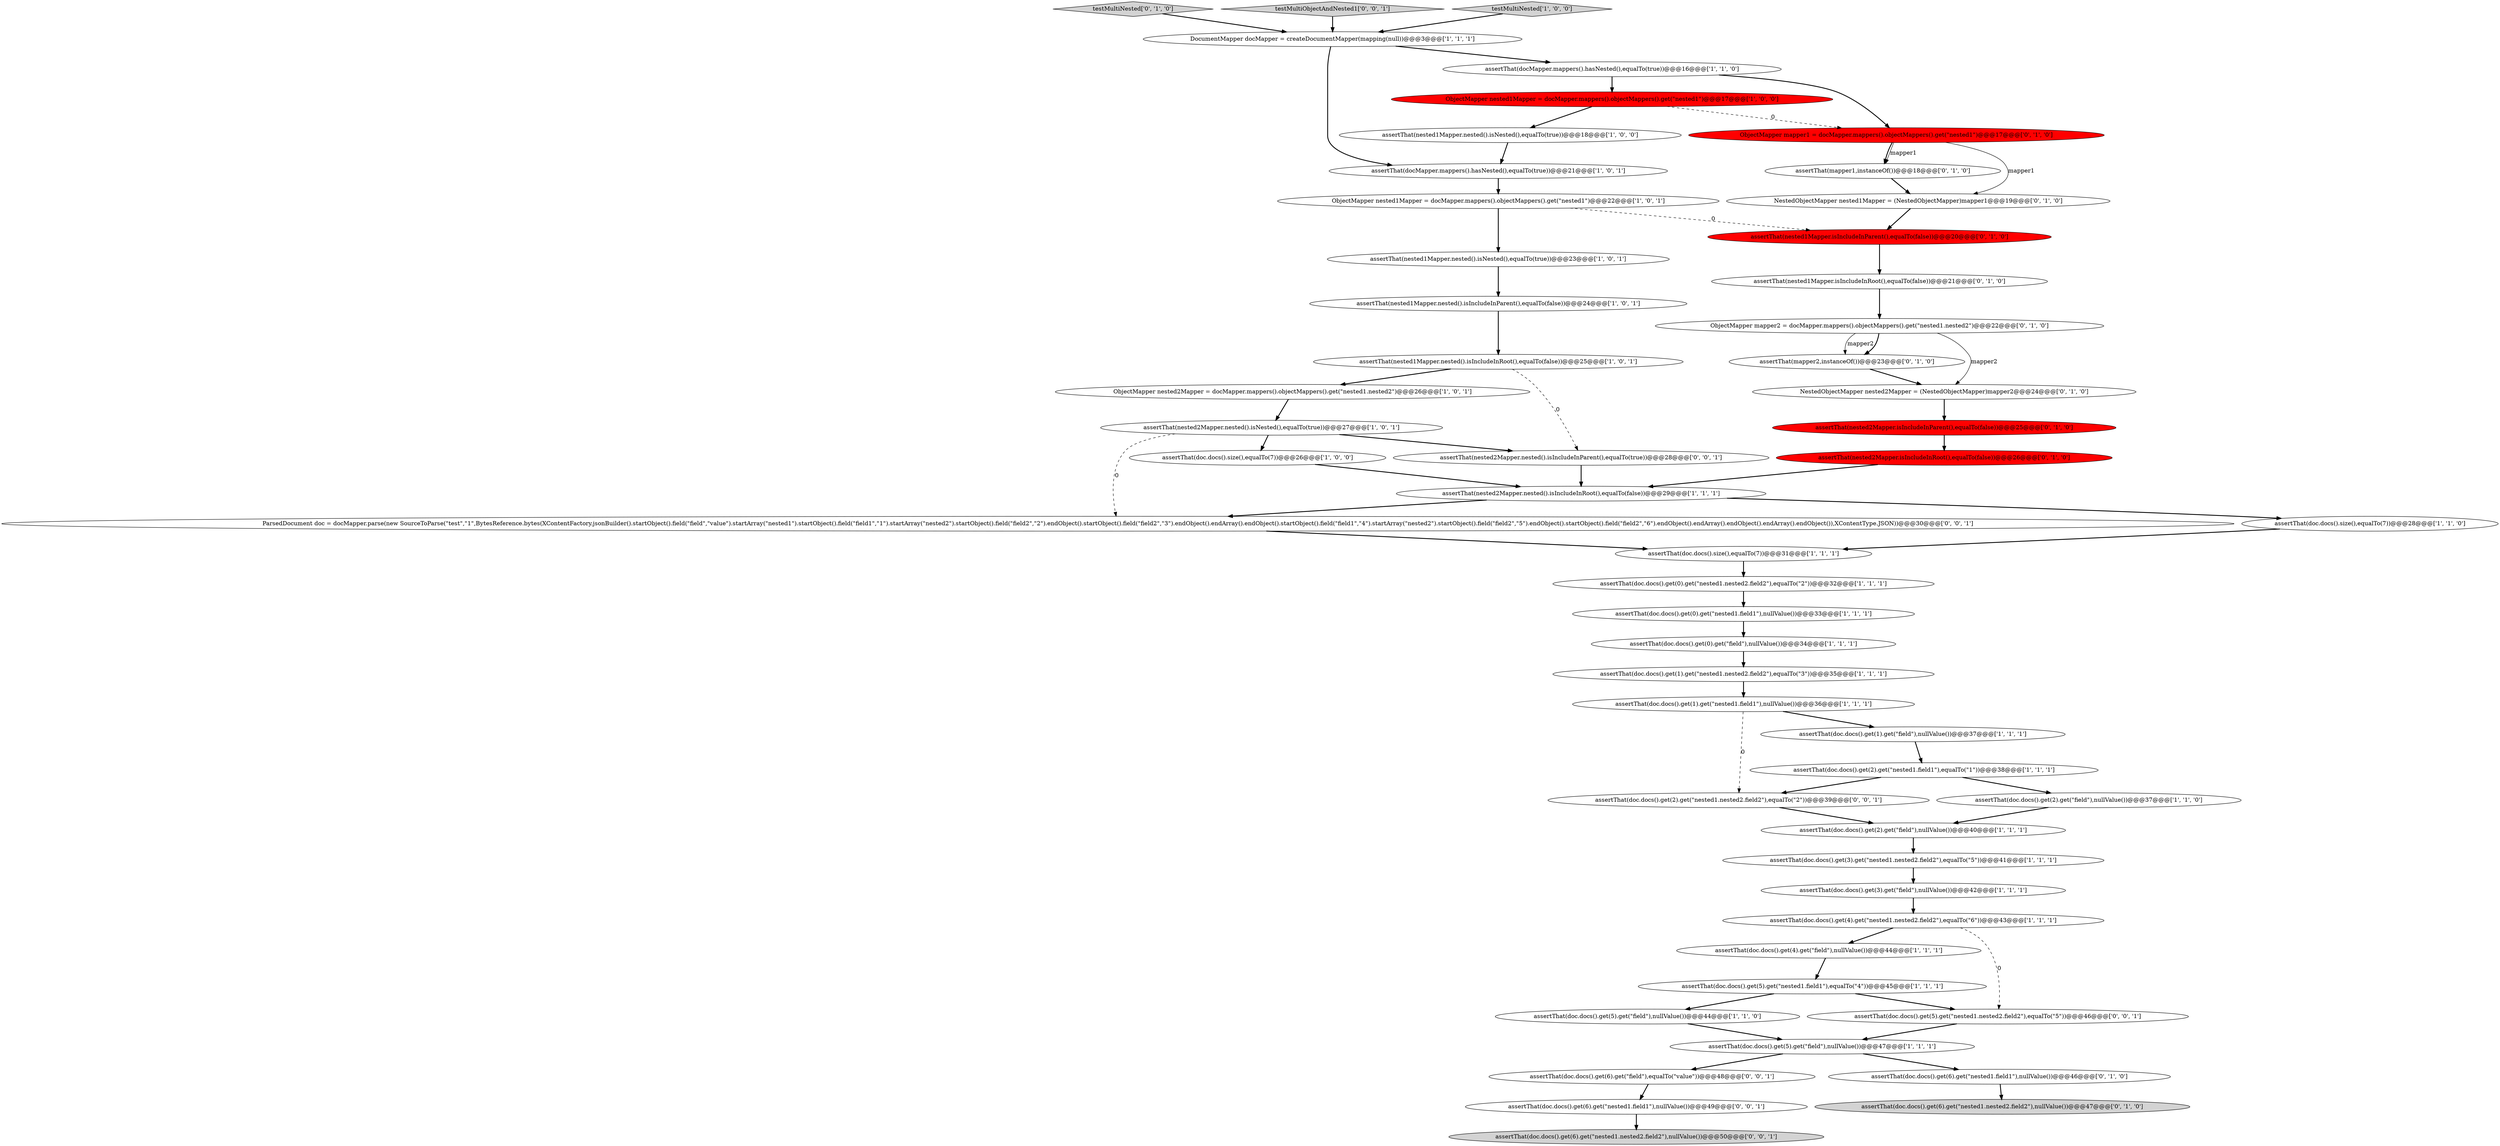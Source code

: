 digraph {
14 [style = filled, label = "assertThat(doc.docs().get(0).get(\"field\"),nullValue())@@@34@@@['1', '1', '1']", fillcolor = white, shape = ellipse image = "AAA0AAABBB1BBB"];
33 [style = filled, label = "testMultiNested['0', '1', '0']", fillcolor = lightgray, shape = diamond image = "AAA0AAABBB2BBB"];
34 [style = filled, label = "ObjectMapper mapper2 = docMapper.mappers().objectMappers().get(\"nested1.nested2\")@@@22@@@['0', '1', '0']", fillcolor = white, shape = ellipse image = "AAA0AAABBB2BBB"];
22 [style = filled, label = "assertThat(doc.docs().size(),equalTo(7))@@@28@@@['1', '1', '0']", fillcolor = white, shape = ellipse image = "AAA0AAABBB1BBB"];
27 [style = filled, label = "assertThat(doc.docs().get(2).get(\"field\"),nullValue())@@@37@@@['1', '1', '0']", fillcolor = white, shape = ellipse image = "AAA0AAABBB1BBB"];
50 [style = filled, label = "testMultiObjectAndNested1['0', '0', '1']", fillcolor = lightgray, shape = diamond image = "AAA0AAABBB3BBB"];
0 [style = filled, label = "assertThat(nested2Mapper.nested().isNested(),equalTo(true))@@@27@@@['1', '0', '1']", fillcolor = white, shape = ellipse image = "AAA0AAABBB1BBB"];
35 [style = filled, label = "assertThat(mapper2,instanceOf())@@@23@@@['0', '1', '0']", fillcolor = white, shape = ellipse image = "AAA0AAABBB2BBB"];
25 [style = filled, label = "assertThat(doc.docs().get(3).get(\"nested1.nested2.field2\"),equalTo(\"5\"))@@@41@@@['1', '1', '1']", fillcolor = white, shape = ellipse image = "AAA0AAABBB1BBB"];
46 [style = filled, label = "assertThat(doc.docs().get(6).get(\"nested1.nested2.field2\"),nullValue())@@@50@@@['0', '0', '1']", fillcolor = lightgray, shape = ellipse image = "AAA0AAABBB3BBB"];
45 [style = filled, label = "assertThat(doc.docs().get(6).get(\"field\"),equalTo(\"value\"))@@@48@@@['0', '0', '1']", fillcolor = white, shape = ellipse image = "AAA0AAABBB3BBB"];
15 [style = filled, label = "assertThat(doc.docs().size(),equalTo(7))@@@31@@@['1', '1', '1']", fillcolor = white, shape = ellipse image = "AAA0AAABBB1BBB"];
37 [style = filled, label = "assertThat(nested2Mapper.isIncludeInRoot(),equalTo(false))@@@26@@@['0', '1', '0']", fillcolor = red, shape = ellipse image = "AAA1AAABBB2BBB"];
19 [style = filled, label = "assertThat(doc.docs().get(0).get(\"nested1.field1\"),nullValue())@@@33@@@['1', '1', '1']", fillcolor = white, shape = ellipse image = "AAA0AAABBB1BBB"];
10 [style = filled, label = "testMultiNested['1', '0', '0']", fillcolor = lightgray, shape = diamond image = "AAA0AAABBB1BBB"];
40 [style = filled, label = "assertThat(nested2Mapper.isIncludeInParent(),equalTo(false))@@@25@@@['0', '1', '0']", fillcolor = red, shape = ellipse image = "AAA1AAABBB2BBB"];
47 [style = filled, label = "ParsedDocument doc = docMapper.parse(new SourceToParse(\"test\",\"1\",BytesReference.bytes(XContentFactory.jsonBuilder().startObject().field(\"field\",\"value\").startArray(\"nested1\").startObject().field(\"field1\",\"1\").startArray(\"nested2\").startObject().field(\"field2\",\"2\").endObject().startObject().field(\"field2\",\"3\").endObject().endArray().endObject().startObject().field(\"field1\",\"4\").startArray(\"nested2\").startObject().field(\"field2\",\"5\").endObject().startObject().field(\"field2\",\"6\").endObject().endArray().endObject().endArray().endObject()),XContentType.JSON))@@@30@@@['0', '0', '1']", fillcolor = white, shape = ellipse image = "AAA0AAABBB3BBB"];
20 [style = filled, label = "assertThat(doc.docs().size(),equalTo(7))@@@26@@@['1', '0', '0']", fillcolor = white, shape = ellipse image = "AAA0AAABBB1BBB"];
4 [style = filled, label = "assertThat(docMapper.mappers().hasNested(),equalTo(true))@@@21@@@['1', '0', '1']", fillcolor = white, shape = ellipse image = "AAA0AAABBB1BBB"];
5 [style = filled, label = "ObjectMapper nested2Mapper = docMapper.mappers().objectMappers().get(\"nested1.nested2\")@@@26@@@['1', '0', '1']", fillcolor = white, shape = ellipse image = "AAA0AAABBB1BBB"];
26 [style = filled, label = "assertThat(nested2Mapper.nested().isIncludeInRoot(),equalTo(false))@@@29@@@['1', '1', '1']", fillcolor = white, shape = ellipse image = "AAA0AAABBB1BBB"];
39 [style = filled, label = "NestedObjectMapper nested2Mapper = (NestedObjectMapper)mapper2@@@24@@@['0', '1', '0']", fillcolor = white, shape = ellipse image = "AAA0AAABBB2BBB"];
52 [style = filled, label = "assertThat(doc.docs().get(6).get(\"nested1.field1\"),nullValue())@@@49@@@['0', '0', '1']", fillcolor = white, shape = ellipse image = "AAA0AAABBB3BBB"];
3 [style = filled, label = "ObjectMapper nested1Mapper = docMapper.mappers().objectMappers().get(\"nested1\")@@@22@@@['1', '0', '1']", fillcolor = white, shape = ellipse image = "AAA0AAABBB1BBB"];
13 [style = filled, label = "DocumentMapper docMapper = createDocumentMapper(mapping(null))@@@3@@@['1', '1', '1']", fillcolor = white, shape = ellipse image = "AAA0AAABBB1BBB"];
8 [style = filled, label = "assertThat(doc.docs().get(2).get(\"field\"),nullValue())@@@40@@@['1', '1', '1']", fillcolor = white, shape = ellipse image = "AAA0AAABBB1BBB"];
7 [style = filled, label = "assertThat(doc.docs().get(2).get(\"nested1.field1\"),equalTo(\"1\"))@@@38@@@['1', '1', '1']", fillcolor = white, shape = ellipse image = "AAA0AAABBB1BBB"];
30 [style = filled, label = "ObjectMapper nested1Mapper = docMapper.mappers().objectMappers().get(\"nested1\")@@@17@@@['1', '0', '0']", fillcolor = red, shape = ellipse image = "AAA1AAABBB1BBB"];
1 [style = filled, label = "assertThat(doc.docs().get(1).get(\"nested1.field1\"),nullValue())@@@36@@@['1', '1', '1']", fillcolor = white, shape = ellipse image = "AAA0AAABBB1BBB"];
24 [style = filled, label = "assertThat(doc.docs().get(5).get(\"field\"),nullValue())@@@47@@@['1', '1', '1']", fillcolor = white, shape = ellipse image = "AAA0AAABBB1BBB"];
9 [style = filled, label = "assertThat(doc.docs().get(5).get(\"nested1.field1\"),equalTo(\"4\"))@@@45@@@['1', '1', '1']", fillcolor = white, shape = ellipse image = "AAA0AAABBB1BBB"];
11 [style = filled, label = "assertThat(doc.docs().get(3).get(\"field\"),nullValue())@@@42@@@['1', '1', '1']", fillcolor = white, shape = ellipse image = "AAA0AAABBB1BBB"];
21 [style = filled, label = "assertThat(doc.docs().get(5).get(\"field\"),nullValue())@@@44@@@['1', '1', '0']", fillcolor = white, shape = ellipse image = "AAA0AAABBB1BBB"];
42 [style = filled, label = "assertThat(doc.docs().get(6).get(\"nested1.nested2.field2\"),nullValue())@@@47@@@['0', '1', '0']", fillcolor = lightgray, shape = ellipse image = "AAA0AAABBB2BBB"];
31 [style = filled, label = "assertThat(doc.docs().get(0).get(\"nested1.nested2.field2\"),equalTo(\"2\"))@@@32@@@['1', '1', '1']", fillcolor = white, shape = ellipse image = "AAA0AAABBB1BBB"];
28 [style = filled, label = "assertThat(nested1Mapper.nested().isIncludeInParent(),equalTo(false))@@@24@@@['1', '0', '1']", fillcolor = white, shape = ellipse image = "AAA0AAABBB1BBB"];
43 [style = filled, label = "assertThat(mapper1,instanceOf())@@@18@@@['0', '1', '0']", fillcolor = white, shape = ellipse image = "AAA0AAABBB2BBB"];
18 [style = filled, label = "assertThat(nested1Mapper.nested().isNested(),equalTo(true))@@@23@@@['1', '0', '1']", fillcolor = white, shape = ellipse image = "AAA0AAABBB1BBB"];
23 [style = filled, label = "assertThat(doc.docs().get(4).get(\"field\"),nullValue())@@@44@@@['1', '1', '1']", fillcolor = white, shape = ellipse image = "AAA0AAABBB1BBB"];
41 [style = filled, label = "assertThat(nested1Mapper.isIncludeInParent(),equalTo(false))@@@20@@@['0', '1', '0']", fillcolor = red, shape = ellipse image = "AAA1AAABBB2BBB"];
44 [style = filled, label = "assertThat(doc.docs().get(6).get(\"nested1.field1\"),nullValue())@@@46@@@['0', '1', '0']", fillcolor = white, shape = ellipse image = "AAA0AAABBB2BBB"];
49 [style = filled, label = "assertThat(doc.docs().get(2).get(\"nested1.nested2.field2\"),equalTo(\"2\"))@@@39@@@['0', '0', '1']", fillcolor = white, shape = ellipse image = "AAA0AAABBB3BBB"];
51 [style = filled, label = "assertThat(nested2Mapper.nested().isIncludeInParent(),equalTo(true))@@@28@@@['0', '0', '1']", fillcolor = white, shape = ellipse image = "AAA0AAABBB3BBB"];
2 [style = filled, label = "assertThat(doc.docs().get(1).get(\"nested1.nested2.field2\"),equalTo(\"3\"))@@@35@@@['1', '1', '1']", fillcolor = white, shape = ellipse image = "AAA0AAABBB1BBB"];
12 [style = filled, label = "assertThat(nested1Mapper.nested().isIncludeInRoot(),equalTo(false))@@@25@@@['1', '0', '1']", fillcolor = white, shape = ellipse image = "AAA0AAABBB1BBB"];
17 [style = filled, label = "assertThat(nested1Mapper.nested().isNested(),equalTo(true))@@@18@@@['1', '0', '0']", fillcolor = white, shape = ellipse image = "AAA0AAABBB1BBB"];
36 [style = filled, label = "ObjectMapper mapper1 = docMapper.mappers().objectMappers().get(\"nested1\")@@@17@@@['0', '1', '0']", fillcolor = red, shape = ellipse image = "AAA1AAABBB2BBB"];
6 [style = filled, label = "assertThat(docMapper.mappers().hasNested(),equalTo(true))@@@16@@@['1', '1', '0']", fillcolor = white, shape = ellipse image = "AAA0AAABBB1BBB"];
38 [style = filled, label = "assertThat(nested1Mapper.isIncludeInRoot(),equalTo(false))@@@21@@@['0', '1', '0']", fillcolor = white, shape = ellipse image = "AAA0AAABBB2BBB"];
16 [style = filled, label = "assertThat(doc.docs().get(4).get(\"nested1.nested2.field2\"),equalTo(\"6\"))@@@43@@@['1', '1', '1']", fillcolor = white, shape = ellipse image = "AAA0AAABBB1BBB"];
32 [style = filled, label = "NestedObjectMapper nested1Mapper = (NestedObjectMapper)mapper1@@@19@@@['0', '1', '0']", fillcolor = white, shape = ellipse image = "AAA0AAABBB2BBB"];
29 [style = filled, label = "assertThat(doc.docs().get(1).get(\"field\"),nullValue())@@@37@@@['1', '1', '1']", fillcolor = white, shape = ellipse image = "AAA0AAABBB1BBB"];
48 [style = filled, label = "assertThat(doc.docs().get(5).get(\"nested1.nested2.field2\"),equalTo(\"5\"))@@@46@@@['0', '0', '1']", fillcolor = white, shape = ellipse image = "AAA0AAABBB3BBB"];
36->43 [style = bold, label=""];
11->16 [style = bold, label=""];
4->3 [style = bold, label=""];
44->42 [style = bold, label=""];
3->41 [style = dashed, label="0"];
22->15 [style = bold, label=""];
30->17 [style = bold, label=""];
47->15 [style = bold, label=""];
12->5 [style = bold, label=""];
52->46 [style = bold, label=""];
37->26 [style = bold, label=""];
12->51 [style = dashed, label="0"];
20->26 [style = bold, label=""];
2->1 [style = bold, label=""];
35->39 [style = bold, label=""];
24->44 [style = bold, label=""];
43->32 [style = bold, label=""];
26->47 [style = bold, label=""];
9->48 [style = bold, label=""];
36->32 [style = solid, label="mapper1"];
21->24 [style = bold, label=""];
0->47 [style = dashed, label="0"];
50->13 [style = bold, label=""];
16->23 [style = bold, label=""];
34->35 [style = solid, label="mapper2"];
28->12 [style = bold, label=""];
30->36 [style = dashed, label="0"];
7->49 [style = bold, label=""];
33->13 [style = bold, label=""];
6->36 [style = bold, label=""];
18->28 [style = bold, label=""];
26->22 [style = bold, label=""];
24->45 [style = bold, label=""];
3->18 [style = bold, label=""];
49->8 [style = bold, label=""];
34->39 [style = solid, label="mapper2"];
36->43 [style = solid, label="mapper1"];
16->48 [style = dashed, label="0"];
1->49 [style = dashed, label="0"];
19->14 [style = bold, label=""];
5->0 [style = bold, label=""];
10->13 [style = bold, label=""];
15->31 [style = bold, label=""];
25->11 [style = bold, label=""];
39->40 [style = bold, label=""];
0->51 [style = bold, label=""];
9->21 [style = bold, label=""];
38->34 [style = bold, label=""];
7->27 [style = bold, label=""];
51->26 [style = bold, label=""];
29->7 [style = bold, label=""];
0->20 [style = bold, label=""];
32->41 [style = bold, label=""];
14->2 [style = bold, label=""];
41->38 [style = bold, label=""];
34->35 [style = bold, label=""];
13->6 [style = bold, label=""];
1->29 [style = bold, label=""];
23->9 [style = bold, label=""];
45->52 [style = bold, label=""];
8->25 [style = bold, label=""];
27->8 [style = bold, label=""];
31->19 [style = bold, label=""];
17->4 [style = bold, label=""];
48->24 [style = bold, label=""];
40->37 [style = bold, label=""];
13->4 [style = bold, label=""];
6->30 [style = bold, label=""];
}
